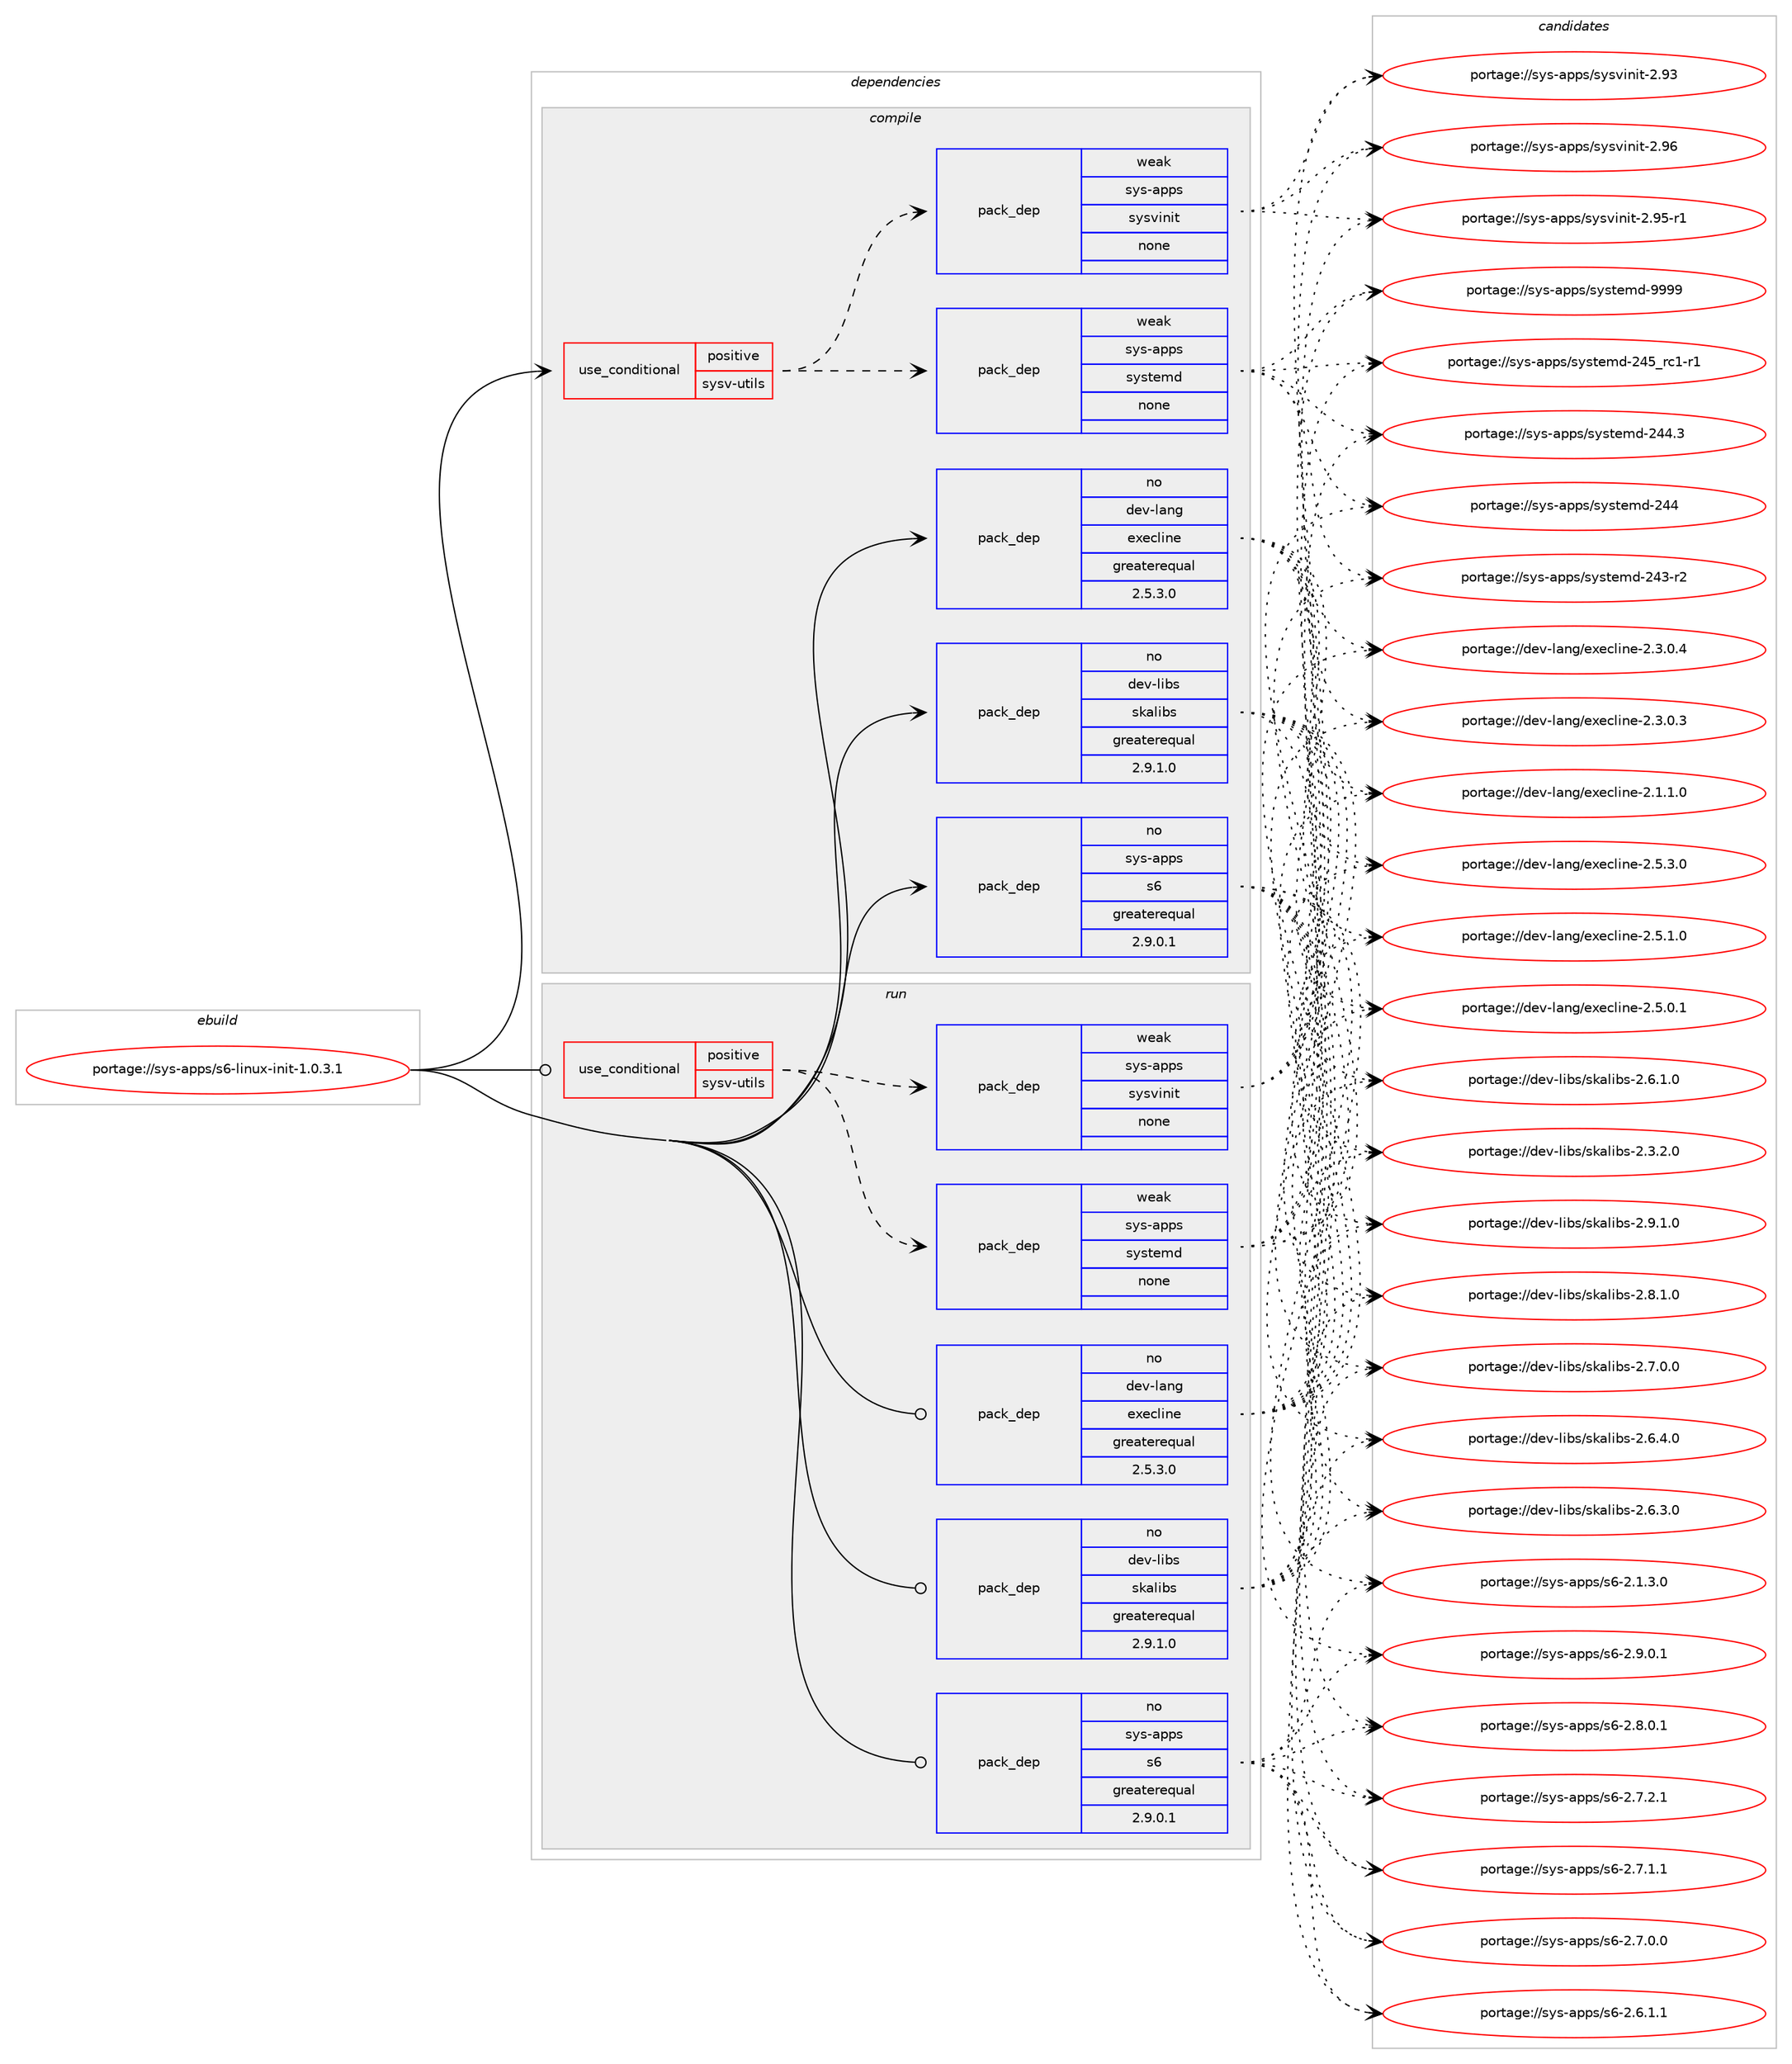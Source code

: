 digraph prolog {

# *************
# Graph options
# *************

newrank=true;
concentrate=true;
compound=true;
graph [rankdir=LR,fontname=Helvetica,fontsize=10,ranksep=1.5];#, ranksep=2.5, nodesep=0.2];
edge  [arrowhead=vee];
node  [fontname=Helvetica,fontsize=10];

# **********
# The ebuild
# **********

subgraph cluster_leftcol {
color=gray;
rank=same;
label=<<i>ebuild</i>>;
id [label="portage://sys-apps/s6-linux-init-1.0.3.1", color=red, width=4, href="../sys-apps/s6-linux-init-1.0.3.1.svg"];
}

# ****************
# The dependencies
# ****************

subgraph cluster_midcol {
color=gray;
label=<<i>dependencies</i>>;
subgraph cluster_compile {
fillcolor="#eeeeee";
style=filled;
label=<<i>compile</i>>;
subgraph cond12850 {
dependency60932 [label=<<TABLE BORDER="0" CELLBORDER="1" CELLSPACING="0" CELLPADDING="4"><TR><TD ROWSPAN="3" CELLPADDING="10">use_conditional</TD></TR><TR><TD>positive</TD></TR><TR><TD>sysv-utils</TD></TR></TABLE>>, shape=none, color=red];
subgraph pack46807 {
dependency60933 [label=<<TABLE BORDER="0" CELLBORDER="1" CELLSPACING="0" CELLPADDING="4" WIDTH="220"><TR><TD ROWSPAN="6" CELLPADDING="30">pack_dep</TD></TR><TR><TD WIDTH="110">weak</TD></TR><TR><TD>sys-apps</TD></TR><TR><TD>systemd</TD></TR><TR><TD>none</TD></TR><TR><TD></TD></TR></TABLE>>, shape=none, color=blue];
}
dependency60932:e -> dependency60933:w [weight=20,style="dashed",arrowhead="vee"];
subgraph pack46808 {
dependency60934 [label=<<TABLE BORDER="0" CELLBORDER="1" CELLSPACING="0" CELLPADDING="4" WIDTH="220"><TR><TD ROWSPAN="6" CELLPADDING="30">pack_dep</TD></TR><TR><TD WIDTH="110">weak</TD></TR><TR><TD>sys-apps</TD></TR><TR><TD>sysvinit</TD></TR><TR><TD>none</TD></TR><TR><TD></TD></TR></TABLE>>, shape=none, color=blue];
}
dependency60932:e -> dependency60934:w [weight=20,style="dashed",arrowhead="vee"];
}
id:e -> dependency60932:w [weight=20,style="solid",arrowhead="vee"];
subgraph pack46809 {
dependency60935 [label=<<TABLE BORDER="0" CELLBORDER="1" CELLSPACING="0" CELLPADDING="4" WIDTH="220"><TR><TD ROWSPAN="6" CELLPADDING="30">pack_dep</TD></TR><TR><TD WIDTH="110">no</TD></TR><TR><TD>dev-lang</TD></TR><TR><TD>execline</TD></TR><TR><TD>greaterequal</TD></TR><TR><TD>2.5.3.0</TD></TR></TABLE>>, shape=none, color=blue];
}
id:e -> dependency60935:w [weight=20,style="solid",arrowhead="vee"];
subgraph pack46810 {
dependency60936 [label=<<TABLE BORDER="0" CELLBORDER="1" CELLSPACING="0" CELLPADDING="4" WIDTH="220"><TR><TD ROWSPAN="6" CELLPADDING="30">pack_dep</TD></TR><TR><TD WIDTH="110">no</TD></TR><TR><TD>dev-libs</TD></TR><TR><TD>skalibs</TD></TR><TR><TD>greaterequal</TD></TR><TR><TD>2.9.1.0</TD></TR></TABLE>>, shape=none, color=blue];
}
id:e -> dependency60936:w [weight=20,style="solid",arrowhead="vee"];
subgraph pack46811 {
dependency60937 [label=<<TABLE BORDER="0" CELLBORDER="1" CELLSPACING="0" CELLPADDING="4" WIDTH="220"><TR><TD ROWSPAN="6" CELLPADDING="30">pack_dep</TD></TR><TR><TD WIDTH="110">no</TD></TR><TR><TD>sys-apps</TD></TR><TR><TD>s6</TD></TR><TR><TD>greaterequal</TD></TR><TR><TD>2.9.0.1</TD></TR></TABLE>>, shape=none, color=blue];
}
id:e -> dependency60937:w [weight=20,style="solid",arrowhead="vee"];
}
subgraph cluster_compileandrun {
fillcolor="#eeeeee";
style=filled;
label=<<i>compile and run</i>>;
}
subgraph cluster_run {
fillcolor="#eeeeee";
style=filled;
label=<<i>run</i>>;
subgraph cond12851 {
dependency60938 [label=<<TABLE BORDER="0" CELLBORDER="1" CELLSPACING="0" CELLPADDING="4"><TR><TD ROWSPAN="3" CELLPADDING="10">use_conditional</TD></TR><TR><TD>positive</TD></TR><TR><TD>sysv-utils</TD></TR></TABLE>>, shape=none, color=red];
subgraph pack46812 {
dependency60939 [label=<<TABLE BORDER="0" CELLBORDER="1" CELLSPACING="0" CELLPADDING="4" WIDTH="220"><TR><TD ROWSPAN="6" CELLPADDING="30">pack_dep</TD></TR><TR><TD WIDTH="110">weak</TD></TR><TR><TD>sys-apps</TD></TR><TR><TD>systemd</TD></TR><TR><TD>none</TD></TR><TR><TD></TD></TR></TABLE>>, shape=none, color=blue];
}
dependency60938:e -> dependency60939:w [weight=20,style="dashed",arrowhead="vee"];
subgraph pack46813 {
dependency60940 [label=<<TABLE BORDER="0" CELLBORDER="1" CELLSPACING="0" CELLPADDING="4" WIDTH="220"><TR><TD ROWSPAN="6" CELLPADDING="30">pack_dep</TD></TR><TR><TD WIDTH="110">weak</TD></TR><TR><TD>sys-apps</TD></TR><TR><TD>sysvinit</TD></TR><TR><TD>none</TD></TR><TR><TD></TD></TR></TABLE>>, shape=none, color=blue];
}
dependency60938:e -> dependency60940:w [weight=20,style="dashed",arrowhead="vee"];
}
id:e -> dependency60938:w [weight=20,style="solid",arrowhead="odot"];
subgraph pack46814 {
dependency60941 [label=<<TABLE BORDER="0" CELLBORDER="1" CELLSPACING="0" CELLPADDING="4" WIDTH="220"><TR><TD ROWSPAN="6" CELLPADDING="30">pack_dep</TD></TR><TR><TD WIDTH="110">no</TD></TR><TR><TD>dev-lang</TD></TR><TR><TD>execline</TD></TR><TR><TD>greaterequal</TD></TR><TR><TD>2.5.3.0</TD></TR></TABLE>>, shape=none, color=blue];
}
id:e -> dependency60941:w [weight=20,style="solid",arrowhead="odot"];
subgraph pack46815 {
dependency60942 [label=<<TABLE BORDER="0" CELLBORDER="1" CELLSPACING="0" CELLPADDING="4" WIDTH="220"><TR><TD ROWSPAN="6" CELLPADDING="30">pack_dep</TD></TR><TR><TD WIDTH="110">no</TD></TR><TR><TD>dev-libs</TD></TR><TR><TD>skalibs</TD></TR><TR><TD>greaterequal</TD></TR><TR><TD>2.9.1.0</TD></TR></TABLE>>, shape=none, color=blue];
}
id:e -> dependency60942:w [weight=20,style="solid",arrowhead="odot"];
subgraph pack46816 {
dependency60943 [label=<<TABLE BORDER="0" CELLBORDER="1" CELLSPACING="0" CELLPADDING="4" WIDTH="220"><TR><TD ROWSPAN="6" CELLPADDING="30">pack_dep</TD></TR><TR><TD WIDTH="110">no</TD></TR><TR><TD>sys-apps</TD></TR><TR><TD>s6</TD></TR><TR><TD>greaterequal</TD></TR><TR><TD>2.9.0.1</TD></TR></TABLE>>, shape=none, color=blue];
}
id:e -> dependency60943:w [weight=20,style="solid",arrowhead="odot"];
}
}

# **************
# The candidates
# **************

subgraph cluster_choices {
rank=same;
color=gray;
label=<<i>candidates</i>>;

subgraph choice46807 {
color=black;
nodesep=1;
choice1151211154597112112115471151211151161011091004557575757 [label="portage://sys-apps/systemd-9999", color=red, width=4,href="../sys-apps/systemd-9999.svg"];
choice115121115459711211211547115121115116101109100455052539511499494511449 [label="portage://sys-apps/systemd-245_rc1-r1", color=red, width=4,href="../sys-apps/systemd-245_rc1-r1.svg"];
choice115121115459711211211547115121115116101109100455052524651 [label="portage://sys-apps/systemd-244.3", color=red, width=4,href="../sys-apps/systemd-244.3.svg"];
choice11512111545971121121154711512111511610110910045505252 [label="portage://sys-apps/systemd-244", color=red, width=4,href="../sys-apps/systemd-244.svg"];
choice115121115459711211211547115121115116101109100455052514511450 [label="portage://sys-apps/systemd-243-r2", color=red, width=4,href="../sys-apps/systemd-243-r2.svg"];
dependency60933:e -> choice1151211154597112112115471151211151161011091004557575757:w [style=dotted,weight="100"];
dependency60933:e -> choice115121115459711211211547115121115116101109100455052539511499494511449:w [style=dotted,weight="100"];
dependency60933:e -> choice115121115459711211211547115121115116101109100455052524651:w [style=dotted,weight="100"];
dependency60933:e -> choice11512111545971121121154711512111511610110910045505252:w [style=dotted,weight="100"];
dependency60933:e -> choice115121115459711211211547115121115116101109100455052514511450:w [style=dotted,weight="100"];
}
subgraph choice46808 {
color=black;
nodesep=1;
choice1151211154597112112115471151211151181051101051164550465754 [label="portage://sys-apps/sysvinit-2.96", color=red, width=4,href="../sys-apps/sysvinit-2.96.svg"];
choice11512111545971121121154711512111511810511010511645504657534511449 [label="portage://sys-apps/sysvinit-2.95-r1", color=red, width=4,href="../sys-apps/sysvinit-2.95-r1.svg"];
choice1151211154597112112115471151211151181051101051164550465751 [label="portage://sys-apps/sysvinit-2.93", color=red, width=4,href="../sys-apps/sysvinit-2.93.svg"];
dependency60934:e -> choice1151211154597112112115471151211151181051101051164550465754:w [style=dotted,weight="100"];
dependency60934:e -> choice11512111545971121121154711512111511810511010511645504657534511449:w [style=dotted,weight="100"];
dependency60934:e -> choice1151211154597112112115471151211151181051101051164550465751:w [style=dotted,weight="100"];
}
subgraph choice46809 {
color=black;
nodesep=1;
choice100101118451089711010347101120101991081051101014550465346514648 [label="portage://dev-lang/execline-2.5.3.0", color=red, width=4,href="../dev-lang/execline-2.5.3.0.svg"];
choice100101118451089711010347101120101991081051101014550465346494648 [label="portage://dev-lang/execline-2.5.1.0", color=red, width=4,href="../dev-lang/execline-2.5.1.0.svg"];
choice100101118451089711010347101120101991081051101014550465346484649 [label="portage://dev-lang/execline-2.5.0.1", color=red, width=4,href="../dev-lang/execline-2.5.0.1.svg"];
choice100101118451089711010347101120101991081051101014550465146484652 [label="portage://dev-lang/execline-2.3.0.4", color=red, width=4,href="../dev-lang/execline-2.3.0.4.svg"];
choice100101118451089711010347101120101991081051101014550465146484651 [label="portage://dev-lang/execline-2.3.0.3", color=red, width=4,href="../dev-lang/execline-2.3.0.3.svg"];
choice100101118451089711010347101120101991081051101014550464946494648 [label="portage://dev-lang/execline-2.1.1.0", color=red, width=4,href="../dev-lang/execline-2.1.1.0.svg"];
dependency60935:e -> choice100101118451089711010347101120101991081051101014550465346514648:w [style=dotted,weight="100"];
dependency60935:e -> choice100101118451089711010347101120101991081051101014550465346494648:w [style=dotted,weight="100"];
dependency60935:e -> choice100101118451089711010347101120101991081051101014550465346484649:w [style=dotted,weight="100"];
dependency60935:e -> choice100101118451089711010347101120101991081051101014550465146484652:w [style=dotted,weight="100"];
dependency60935:e -> choice100101118451089711010347101120101991081051101014550465146484651:w [style=dotted,weight="100"];
dependency60935:e -> choice100101118451089711010347101120101991081051101014550464946494648:w [style=dotted,weight="100"];
}
subgraph choice46810 {
color=black;
nodesep=1;
choice10010111845108105981154711510797108105981154550465746494648 [label="portage://dev-libs/skalibs-2.9.1.0", color=red, width=4,href="../dev-libs/skalibs-2.9.1.0.svg"];
choice10010111845108105981154711510797108105981154550465646494648 [label="portage://dev-libs/skalibs-2.8.1.0", color=red, width=4,href="../dev-libs/skalibs-2.8.1.0.svg"];
choice10010111845108105981154711510797108105981154550465546484648 [label="portage://dev-libs/skalibs-2.7.0.0", color=red, width=4,href="../dev-libs/skalibs-2.7.0.0.svg"];
choice10010111845108105981154711510797108105981154550465446524648 [label="portage://dev-libs/skalibs-2.6.4.0", color=red, width=4,href="../dev-libs/skalibs-2.6.4.0.svg"];
choice10010111845108105981154711510797108105981154550465446514648 [label="portage://dev-libs/skalibs-2.6.3.0", color=red, width=4,href="../dev-libs/skalibs-2.6.3.0.svg"];
choice10010111845108105981154711510797108105981154550465446494648 [label="portage://dev-libs/skalibs-2.6.1.0", color=red, width=4,href="../dev-libs/skalibs-2.6.1.0.svg"];
choice10010111845108105981154711510797108105981154550465146504648 [label="portage://dev-libs/skalibs-2.3.2.0", color=red, width=4,href="../dev-libs/skalibs-2.3.2.0.svg"];
dependency60936:e -> choice10010111845108105981154711510797108105981154550465746494648:w [style=dotted,weight="100"];
dependency60936:e -> choice10010111845108105981154711510797108105981154550465646494648:w [style=dotted,weight="100"];
dependency60936:e -> choice10010111845108105981154711510797108105981154550465546484648:w [style=dotted,weight="100"];
dependency60936:e -> choice10010111845108105981154711510797108105981154550465446524648:w [style=dotted,weight="100"];
dependency60936:e -> choice10010111845108105981154711510797108105981154550465446514648:w [style=dotted,weight="100"];
dependency60936:e -> choice10010111845108105981154711510797108105981154550465446494648:w [style=dotted,weight="100"];
dependency60936:e -> choice10010111845108105981154711510797108105981154550465146504648:w [style=dotted,weight="100"];
}
subgraph choice46811 {
color=black;
nodesep=1;
choice115121115459711211211547115544550465746484649 [label="portage://sys-apps/s6-2.9.0.1", color=red, width=4,href="../sys-apps/s6-2.9.0.1.svg"];
choice115121115459711211211547115544550465646484649 [label="portage://sys-apps/s6-2.8.0.1", color=red, width=4,href="../sys-apps/s6-2.8.0.1.svg"];
choice115121115459711211211547115544550465546504649 [label="portage://sys-apps/s6-2.7.2.1", color=red, width=4,href="../sys-apps/s6-2.7.2.1.svg"];
choice115121115459711211211547115544550465546494649 [label="portage://sys-apps/s6-2.7.1.1", color=red, width=4,href="../sys-apps/s6-2.7.1.1.svg"];
choice115121115459711211211547115544550465546484648 [label="portage://sys-apps/s6-2.7.0.0", color=red, width=4,href="../sys-apps/s6-2.7.0.0.svg"];
choice115121115459711211211547115544550465446494649 [label="portage://sys-apps/s6-2.6.1.1", color=red, width=4,href="../sys-apps/s6-2.6.1.1.svg"];
choice115121115459711211211547115544550464946514648 [label="portage://sys-apps/s6-2.1.3.0", color=red, width=4,href="../sys-apps/s6-2.1.3.0.svg"];
dependency60937:e -> choice115121115459711211211547115544550465746484649:w [style=dotted,weight="100"];
dependency60937:e -> choice115121115459711211211547115544550465646484649:w [style=dotted,weight="100"];
dependency60937:e -> choice115121115459711211211547115544550465546504649:w [style=dotted,weight="100"];
dependency60937:e -> choice115121115459711211211547115544550465546494649:w [style=dotted,weight="100"];
dependency60937:e -> choice115121115459711211211547115544550465546484648:w [style=dotted,weight="100"];
dependency60937:e -> choice115121115459711211211547115544550465446494649:w [style=dotted,weight="100"];
dependency60937:e -> choice115121115459711211211547115544550464946514648:w [style=dotted,weight="100"];
}
subgraph choice46812 {
color=black;
nodesep=1;
choice1151211154597112112115471151211151161011091004557575757 [label="portage://sys-apps/systemd-9999", color=red, width=4,href="../sys-apps/systemd-9999.svg"];
choice115121115459711211211547115121115116101109100455052539511499494511449 [label="portage://sys-apps/systemd-245_rc1-r1", color=red, width=4,href="../sys-apps/systemd-245_rc1-r1.svg"];
choice115121115459711211211547115121115116101109100455052524651 [label="portage://sys-apps/systemd-244.3", color=red, width=4,href="../sys-apps/systemd-244.3.svg"];
choice11512111545971121121154711512111511610110910045505252 [label="portage://sys-apps/systemd-244", color=red, width=4,href="../sys-apps/systemd-244.svg"];
choice115121115459711211211547115121115116101109100455052514511450 [label="portage://sys-apps/systemd-243-r2", color=red, width=4,href="../sys-apps/systemd-243-r2.svg"];
dependency60939:e -> choice1151211154597112112115471151211151161011091004557575757:w [style=dotted,weight="100"];
dependency60939:e -> choice115121115459711211211547115121115116101109100455052539511499494511449:w [style=dotted,weight="100"];
dependency60939:e -> choice115121115459711211211547115121115116101109100455052524651:w [style=dotted,weight="100"];
dependency60939:e -> choice11512111545971121121154711512111511610110910045505252:w [style=dotted,weight="100"];
dependency60939:e -> choice115121115459711211211547115121115116101109100455052514511450:w [style=dotted,weight="100"];
}
subgraph choice46813 {
color=black;
nodesep=1;
choice1151211154597112112115471151211151181051101051164550465754 [label="portage://sys-apps/sysvinit-2.96", color=red, width=4,href="../sys-apps/sysvinit-2.96.svg"];
choice11512111545971121121154711512111511810511010511645504657534511449 [label="portage://sys-apps/sysvinit-2.95-r1", color=red, width=4,href="../sys-apps/sysvinit-2.95-r1.svg"];
choice1151211154597112112115471151211151181051101051164550465751 [label="portage://sys-apps/sysvinit-2.93", color=red, width=4,href="../sys-apps/sysvinit-2.93.svg"];
dependency60940:e -> choice1151211154597112112115471151211151181051101051164550465754:w [style=dotted,weight="100"];
dependency60940:e -> choice11512111545971121121154711512111511810511010511645504657534511449:w [style=dotted,weight="100"];
dependency60940:e -> choice1151211154597112112115471151211151181051101051164550465751:w [style=dotted,weight="100"];
}
subgraph choice46814 {
color=black;
nodesep=1;
choice100101118451089711010347101120101991081051101014550465346514648 [label="portage://dev-lang/execline-2.5.3.0", color=red, width=4,href="../dev-lang/execline-2.5.3.0.svg"];
choice100101118451089711010347101120101991081051101014550465346494648 [label="portage://dev-lang/execline-2.5.1.0", color=red, width=4,href="../dev-lang/execline-2.5.1.0.svg"];
choice100101118451089711010347101120101991081051101014550465346484649 [label="portage://dev-lang/execline-2.5.0.1", color=red, width=4,href="../dev-lang/execline-2.5.0.1.svg"];
choice100101118451089711010347101120101991081051101014550465146484652 [label="portage://dev-lang/execline-2.3.0.4", color=red, width=4,href="../dev-lang/execline-2.3.0.4.svg"];
choice100101118451089711010347101120101991081051101014550465146484651 [label="portage://dev-lang/execline-2.3.0.3", color=red, width=4,href="../dev-lang/execline-2.3.0.3.svg"];
choice100101118451089711010347101120101991081051101014550464946494648 [label="portage://dev-lang/execline-2.1.1.0", color=red, width=4,href="../dev-lang/execline-2.1.1.0.svg"];
dependency60941:e -> choice100101118451089711010347101120101991081051101014550465346514648:w [style=dotted,weight="100"];
dependency60941:e -> choice100101118451089711010347101120101991081051101014550465346494648:w [style=dotted,weight="100"];
dependency60941:e -> choice100101118451089711010347101120101991081051101014550465346484649:w [style=dotted,weight="100"];
dependency60941:e -> choice100101118451089711010347101120101991081051101014550465146484652:w [style=dotted,weight="100"];
dependency60941:e -> choice100101118451089711010347101120101991081051101014550465146484651:w [style=dotted,weight="100"];
dependency60941:e -> choice100101118451089711010347101120101991081051101014550464946494648:w [style=dotted,weight="100"];
}
subgraph choice46815 {
color=black;
nodesep=1;
choice10010111845108105981154711510797108105981154550465746494648 [label="portage://dev-libs/skalibs-2.9.1.0", color=red, width=4,href="../dev-libs/skalibs-2.9.1.0.svg"];
choice10010111845108105981154711510797108105981154550465646494648 [label="portage://dev-libs/skalibs-2.8.1.0", color=red, width=4,href="../dev-libs/skalibs-2.8.1.0.svg"];
choice10010111845108105981154711510797108105981154550465546484648 [label="portage://dev-libs/skalibs-2.7.0.0", color=red, width=4,href="../dev-libs/skalibs-2.7.0.0.svg"];
choice10010111845108105981154711510797108105981154550465446524648 [label="portage://dev-libs/skalibs-2.6.4.0", color=red, width=4,href="../dev-libs/skalibs-2.6.4.0.svg"];
choice10010111845108105981154711510797108105981154550465446514648 [label="portage://dev-libs/skalibs-2.6.3.0", color=red, width=4,href="../dev-libs/skalibs-2.6.3.0.svg"];
choice10010111845108105981154711510797108105981154550465446494648 [label="portage://dev-libs/skalibs-2.6.1.0", color=red, width=4,href="../dev-libs/skalibs-2.6.1.0.svg"];
choice10010111845108105981154711510797108105981154550465146504648 [label="portage://dev-libs/skalibs-2.3.2.0", color=red, width=4,href="../dev-libs/skalibs-2.3.2.0.svg"];
dependency60942:e -> choice10010111845108105981154711510797108105981154550465746494648:w [style=dotted,weight="100"];
dependency60942:e -> choice10010111845108105981154711510797108105981154550465646494648:w [style=dotted,weight="100"];
dependency60942:e -> choice10010111845108105981154711510797108105981154550465546484648:w [style=dotted,weight="100"];
dependency60942:e -> choice10010111845108105981154711510797108105981154550465446524648:w [style=dotted,weight="100"];
dependency60942:e -> choice10010111845108105981154711510797108105981154550465446514648:w [style=dotted,weight="100"];
dependency60942:e -> choice10010111845108105981154711510797108105981154550465446494648:w [style=dotted,weight="100"];
dependency60942:e -> choice10010111845108105981154711510797108105981154550465146504648:w [style=dotted,weight="100"];
}
subgraph choice46816 {
color=black;
nodesep=1;
choice115121115459711211211547115544550465746484649 [label="portage://sys-apps/s6-2.9.0.1", color=red, width=4,href="../sys-apps/s6-2.9.0.1.svg"];
choice115121115459711211211547115544550465646484649 [label="portage://sys-apps/s6-2.8.0.1", color=red, width=4,href="../sys-apps/s6-2.8.0.1.svg"];
choice115121115459711211211547115544550465546504649 [label="portage://sys-apps/s6-2.7.2.1", color=red, width=4,href="../sys-apps/s6-2.7.2.1.svg"];
choice115121115459711211211547115544550465546494649 [label="portage://sys-apps/s6-2.7.1.1", color=red, width=4,href="../sys-apps/s6-2.7.1.1.svg"];
choice115121115459711211211547115544550465546484648 [label="portage://sys-apps/s6-2.7.0.0", color=red, width=4,href="../sys-apps/s6-2.7.0.0.svg"];
choice115121115459711211211547115544550465446494649 [label="portage://sys-apps/s6-2.6.1.1", color=red, width=4,href="../sys-apps/s6-2.6.1.1.svg"];
choice115121115459711211211547115544550464946514648 [label="portage://sys-apps/s6-2.1.3.0", color=red, width=4,href="../sys-apps/s6-2.1.3.0.svg"];
dependency60943:e -> choice115121115459711211211547115544550465746484649:w [style=dotted,weight="100"];
dependency60943:e -> choice115121115459711211211547115544550465646484649:w [style=dotted,weight="100"];
dependency60943:e -> choice115121115459711211211547115544550465546504649:w [style=dotted,weight="100"];
dependency60943:e -> choice115121115459711211211547115544550465546494649:w [style=dotted,weight="100"];
dependency60943:e -> choice115121115459711211211547115544550465546484648:w [style=dotted,weight="100"];
dependency60943:e -> choice115121115459711211211547115544550465446494649:w [style=dotted,weight="100"];
dependency60943:e -> choice115121115459711211211547115544550464946514648:w [style=dotted,weight="100"];
}
}

}
